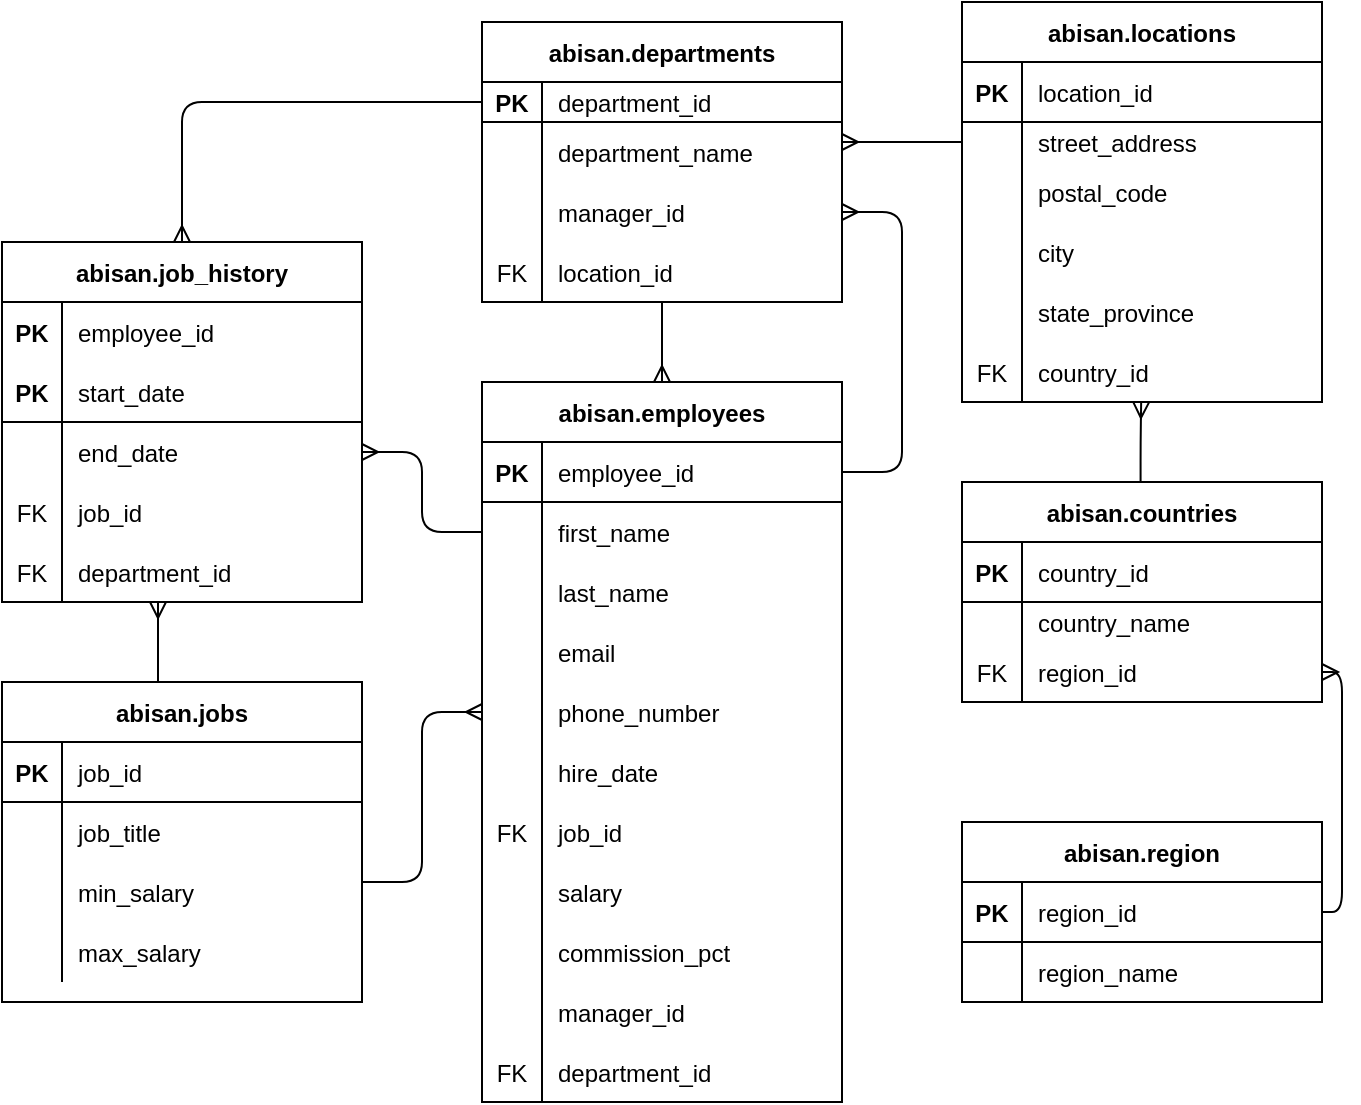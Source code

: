 <mxfile version="13.10.4" type="github">
  <diagram id="i6ycT5udkQKruZCcal8v" name="Page-1">
    <mxGraphModel dx="1409" dy="733" grid="1" gridSize="10" guides="1" tooltips="1" connect="1" arrows="1" fold="1" page="1" pageScale="1" pageWidth="850" pageHeight="1100" math="0" shadow="0">
      <root>
        <mxCell id="0" />
        <mxCell id="1" parent="0" />
        <mxCell id="qALc0oXiPU9BdHfqzSbK-43" value="abisan.region" style="shape=table;startSize=30;container=1;collapsible=1;childLayout=tableLayout;fixedRows=1;rowLines=0;fontStyle=1;align=center;resizeLast=1;" parent="1" vertex="1">
          <mxGeometry x="520" y="450" width="180" height="90" as="geometry" />
        </mxCell>
        <mxCell id="qALc0oXiPU9BdHfqzSbK-44" value="" style="shape=partialRectangle;collapsible=0;dropTarget=0;pointerEvents=0;fillColor=none;top=0;left=0;bottom=1;right=0;points=[[0,0.5],[1,0.5]];portConstraint=eastwest;" parent="qALc0oXiPU9BdHfqzSbK-43" vertex="1">
          <mxGeometry y="30" width="180" height="30" as="geometry" />
        </mxCell>
        <mxCell id="qALc0oXiPU9BdHfqzSbK-45" value="PK" style="shape=partialRectangle;connectable=0;fillColor=none;top=0;left=0;bottom=0;right=0;fontStyle=1;overflow=hidden;" parent="qALc0oXiPU9BdHfqzSbK-44" vertex="1">
          <mxGeometry width="30.0" height="30" as="geometry" />
        </mxCell>
        <mxCell id="qALc0oXiPU9BdHfqzSbK-46" value="region_id" style="shape=partialRectangle;connectable=0;fillColor=none;top=0;left=0;bottom=0;right=0;align=left;spacingLeft=6;fontStyle=0;overflow=hidden;" parent="qALc0oXiPU9BdHfqzSbK-44" vertex="1">
          <mxGeometry x="30.0" width="150.0" height="30" as="geometry" />
        </mxCell>
        <mxCell id="qALc0oXiPU9BdHfqzSbK-47" value="" style="shape=partialRectangle;collapsible=0;dropTarget=0;pointerEvents=0;fillColor=none;top=0;left=0;bottom=0;right=0;points=[[0,0.5],[1,0.5]];portConstraint=eastwest;" parent="qALc0oXiPU9BdHfqzSbK-43" vertex="1">
          <mxGeometry y="60" width="180" height="30" as="geometry" />
        </mxCell>
        <mxCell id="qALc0oXiPU9BdHfqzSbK-48" value="" style="shape=partialRectangle;connectable=0;fillColor=none;top=0;left=0;bottom=0;right=0;editable=1;overflow=hidden;" parent="qALc0oXiPU9BdHfqzSbK-47" vertex="1">
          <mxGeometry width="30.0" height="30" as="geometry" />
        </mxCell>
        <mxCell id="qALc0oXiPU9BdHfqzSbK-49" value="region_name" style="shape=partialRectangle;connectable=0;fillColor=none;top=0;left=0;bottom=0;right=0;align=left;spacingLeft=6;overflow=hidden;" parent="qALc0oXiPU9BdHfqzSbK-47" vertex="1">
          <mxGeometry x="30.0" width="150.0" height="30" as="geometry" />
        </mxCell>
        <mxCell id="qALc0oXiPU9BdHfqzSbK-1" value="abisan.departments" style="shape=table;startSize=30;container=1;collapsible=1;childLayout=tableLayout;fixedRows=1;rowLines=0;fontStyle=1;align=center;resizeLast=1;" parent="1" vertex="1">
          <mxGeometry x="280" y="50" width="180" height="140" as="geometry" />
        </mxCell>
        <mxCell id="qALc0oXiPU9BdHfqzSbK-2" value="" style="shape=partialRectangle;collapsible=0;dropTarget=0;pointerEvents=0;fillColor=none;top=0;left=0;bottom=1;right=0;points=[[0,0.5],[1,0.5]];portConstraint=eastwest;" parent="qALc0oXiPU9BdHfqzSbK-1" vertex="1">
          <mxGeometry y="30" width="180" height="20" as="geometry" />
        </mxCell>
        <mxCell id="qALc0oXiPU9BdHfqzSbK-3" value="PK" style="shape=partialRectangle;connectable=0;fillColor=none;top=0;left=0;bottom=0;right=0;fontStyle=1;overflow=hidden;" parent="qALc0oXiPU9BdHfqzSbK-2" vertex="1">
          <mxGeometry width="30" height="20" as="geometry" />
        </mxCell>
        <mxCell id="qALc0oXiPU9BdHfqzSbK-4" value="department_id" style="shape=partialRectangle;connectable=0;fillColor=none;top=0;left=0;bottom=0;right=0;align=left;spacingLeft=6;fontStyle=0;overflow=hidden;" parent="qALc0oXiPU9BdHfqzSbK-2" vertex="1">
          <mxGeometry x="30" width="150" height="20" as="geometry" />
        </mxCell>
        <mxCell id="qALc0oXiPU9BdHfqzSbK-5" value="" style="shape=partialRectangle;collapsible=0;dropTarget=0;pointerEvents=0;fillColor=none;top=0;left=0;bottom=0;right=0;points=[[0,0.5],[1,0.5]];portConstraint=eastwest;" parent="qALc0oXiPU9BdHfqzSbK-1" vertex="1">
          <mxGeometry y="50" width="180" height="30" as="geometry" />
        </mxCell>
        <mxCell id="qALc0oXiPU9BdHfqzSbK-6" value="" style="shape=partialRectangle;connectable=0;fillColor=none;top=0;left=0;bottom=0;right=0;editable=1;overflow=hidden;" parent="qALc0oXiPU9BdHfqzSbK-5" vertex="1">
          <mxGeometry width="30" height="30" as="geometry" />
        </mxCell>
        <mxCell id="qALc0oXiPU9BdHfqzSbK-7" value="department_name" style="shape=partialRectangle;connectable=0;fillColor=none;top=0;left=0;bottom=0;right=0;align=left;spacingLeft=6;overflow=hidden;" parent="qALc0oXiPU9BdHfqzSbK-5" vertex="1">
          <mxGeometry x="30" width="150" height="30" as="geometry" />
        </mxCell>
        <mxCell id="qALc0oXiPU9BdHfqzSbK-8" value="" style="shape=partialRectangle;collapsible=0;dropTarget=0;pointerEvents=0;fillColor=none;top=0;left=0;bottom=0;right=0;points=[[0,0.5],[1,0.5]];portConstraint=eastwest;" parent="qALc0oXiPU9BdHfqzSbK-1" vertex="1">
          <mxGeometry y="80" width="180" height="30" as="geometry" />
        </mxCell>
        <mxCell id="qALc0oXiPU9BdHfqzSbK-9" value="" style="shape=partialRectangle;connectable=0;fillColor=none;top=0;left=0;bottom=0;right=0;editable=1;overflow=hidden;" parent="qALc0oXiPU9BdHfqzSbK-8" vertex="1">
          <mxGeometry width="30" height="30" as="geometry" />
        </mxCell>
        <mxCell id="qALc0oXiPU9BdHfqzSbK-10" value="manager_id" style="shape=partialRectangle;connectable=0;fillColor=none;top=0;left=0;bottom=0;right=0;align=left;spacingLeft=6;overflow=hidden;" parent="qALc0oXiPU9BdHfqzSbK-8" vertex="1">
          <mxGeometry x="30" width="150" height="30" as="geometry" />
        </mxCell>
        <mxCell id="qALc0oXiPU9BdHfqzSbK-11" value="" style="shape=partialRectangle;collapsible=0;dropTarget=0;pointerEvents=0;fillColor=none;top=0;left=0;bottom=0;right=0;points=[[0,0.5],[1,0.5]];portConstraint=eastwest;" parent="qALc0oXiPU9BdHfqzSbK-1" vertex="1">
          <mxGeometry y="110" width="180" height="30" as="geometry" />
        </mxCell>
        <mxCell id="qALc0oXiPU9BdHfqzSbK-12" value="FK" style="shape=partialRectangle;connectable=0;fillColor=none;top=0;left=0;bottom=0;right=0;editable=1;overflow=hidden;" parent="qALc0oXiPU9BdHfqzSbK-11" vertex="1">
          <mxGeometry width="30" height="30" as="geometry" />
        </mxCell>
        <mxCell id="qALc0oXiPU9BdHfqzSbK-13" value="location_id" style="shape=partialRectangle;connectable=0;fillColor=none;top=0;left=0;bottom=0;right=0;align=left;spacingLeft=6;overflow=hidden;" parent="qALc0oXiPU9BdHfqzSbK-11" vertex="1">
          <mxGeometry x="30" width="150" height="30" as="geometry" />
        </mxCell>
        <mxCell id="qALc0oXiPU9BdHfqzSbK-14" value="abisan.locations" style="shape=table;startSize=30;container=1;collapsible=1;childLayout=tableLayout;fixedRows=1;rowLines=0;fontStyle=1;align=center;resizeLast=1;" parent="1" vertex="1">
          <mxGeometry x="520" y="40" width="180" height="200" as="geometry" />
        </mxCell>
        <mxCell id="qALc0oXiPU9BdHfqzSbK-15" value="" style="shape=partialRectangle;collapsible=0;dropTarget=0;pointerEvents=0;fillColor=none;top=0;left=0;bottom=1;right=0;points=[[0,0.5],[1,0.5]];portConstraint=eastwest;" parent="qALc0oXiPU9BdHfqzSbK-14" vertex="1">
          <mxGeometry y="30" width="180" height="30" as="geometry" />
        </mxCell>
        <mxCell id="qALc0oXiPU9BdHfqzSbK-16" value="PK" style="shape=partialRectangle;connectable=0;fillColor=none;top=0;left=0;bottom=0;right=0;fontStyle=1;overflow=hidden;" parent="qALc0oXiPU9BdHfqzSbK-15" vertex="1">
          <mxGeometry width="30" height="30" as="geometry" />
        </mxCell>
        <mxCell id="qALc0oXiPU9BdHfqzSbK-17" value="location_id" style="shape=partialRectangle;connectable=0;fillColor=none;top=0;left=0;bottom=0;right=0;align=left;spacingLeft=6;fontStyle=0;overflow=hidden;" parent="qALc0oXiPU9BdHfqzSbK-15" vertex="1">
          <mxGeometry x="30" width="150" height="30" as="geometry" />
        </mxCell>
        <mxCell id="qALc0oXiPU9BdHfqzSbK-18" value="" style="shape=partialRectangle;collapsible=0;dropTarget=0;pointerEvents=0;fillColor=none;top=0;left=0;bottom=0;right=0;points=[[0,0.5],[1,0.5]];portConstraint=eastwest;" parent="qALc0oXiPU9BdHfqzSbK-14" vertex="1">
          <mxGeometry y="60" width="180" height="20" as="geometry" />
        </mxCell>
        <mxCell id="qALc0oXiPU9BdHfqzSbK-19" value="" style="shape=partialRectangle;connectable=0;fillColor=none;top=0;left=0;bottom=0;right=0;editable=1;overflow=hidden;" parent="qALc0oXiPU9BdHfqzSbK-18" vertex="1">
          <mxGeometry width="30" height="20" as="geometry" />
        </mxCell>
        <mxCell id="qALc0oXiPU9BdHfqzSbK-20" value="street_address" style="shape=partialRectangle;connectable=0;fillColor=none;top=0;left=0;bottom=0;right=0;align=left;spacingLeft=6;overflow=hidden;" parent="qALc0oXiPU9BdHfqzSbK-18" vertex="1">
          <mxGeometry x="30" width="150" height="20" as="geometry" />
        </mxCell>
        <mxCell id="qALc0oXiPU9BdHfqzSbK-21" value="" style="shape=partialRectangle;collapsible=0;dropTarget=0;pointerEvents=0;fillColor=none;top=0;left=0;bottom=0;right=0;points=[[0,0.5],[1,0.5]];portConstraint=eastwest;" parent="qALc0oXiPU9BdHfqzSbK-14" vertex="1">
          <mxGeometry y="80" width="180" height="30" as="geometry" />
        </mxCell>
        <mxCell id="qALc0oXiPU9BdHfqzSbK-22" value="" style="shape=partialRectangle;connectable=0;fillColor=none;top=0;left=0;bottom=0;right=0;editable=1;overflow=hidden;" parent="qALc0oXiPU9BdHfqzSbK-21" vertex="1">
          <mxGeometry width="30" height="30" as="geometry" />
        </mxCell>
        <mxCell id="qALc0oXiPU9BdHfqzSbK-23" value="postal_code" style="shape=partialRectangle;connectable=0;fillColor=none;top=0;left=0;bottom=0;right=0;align=left;spacingLeft=6;overflow=hidden;" parent="qALc0oXiPU9BdHfqzSbK-21" vertex="1">
          <mxGeometry x="30" width="150" height="30" as="geometry" />
        </mxCell>
        <mxCell id="qALc0oXiPU9BdHfqzSbK-24" value="" style="shape=partialRectangle;collapsible=0;dropTarget=0;pointerEvents=0;fillColor=none;top=0;left=0;bottom=0;right=0;points=[[0,0.5],[1,0.5]];portConstraint=eastwest;" parent="qALc0oXiPU9BdHfqzSbK-14" vertex="1">
          <mxGeometry y="110" width="180" height="30" as="geometry" />
        </mxCell>
        <mxCell id="qALc0oXiPU9BdHfqzSbK-25" value="" style="shape=partialRectangle;connectable=0;fillColor=none;top=0;left=0;bottom=0;right=0;editable=1;overflow=hidden;" parent="qALc0oXiPU9BdHfqzSbK-24" vertex="1">
          <mxGeometry width="30" height="30" as="geometry" />
        </mxCell>
        <mxCell id="qALc0oXiPU9BdHfqzSbK-26" value="city" style="shape=partialRectangle;connectable=0;fillColor=none;top=0;left=0;bottom=0;right=0;align=left;spacingLeft=6;overflow=hidden;" parent="qALc0oXiPU9BdHfqzSbK-24" vertex="1">
          <mxGeometry x="30" width="150" height="30" as="geometry" />
        </mxCell>
        <mxCell id="qALc0oXiPU9BdHfqzSbK-136" value="" style="shape=partialRectangle;collapsible=0;dropTarget=0;pointerEvents=0;fillColor=none;top=0;left=0;bottom=0;right=0;points=[[0,0.5],[1,0.5]];portConstraint=eastwest;" parent="qALc0oXiPU9BdHfqzSbK-14" vertex="1">
          <mxGeometry y="140" width="180" height="30" as="geometry" />
        </mxCell>
        <mxCell id="qALc0oXiPU9BdHfqzSbK-137" value="" style="shape=partialRectangle;connectable=0;fillColor=none;top=0;left=0;bottom=0;right=0;editable=1;overflow=hidden;" parent="qALc0oXiPU9BdHfqzSbK-136" vertex="1">
          <mxGeometry width="30" height="30" as="geometry" />
        </mxCell>
        <mxCell id="qALc0oXiPU9BdHfqzSbK-138" value="state_province" style="shape=partialRectangle;connectable=0;fillColor=none;top=0;left=0;bottom=0;right=0;align=left;spacingLeft=6;overflow=hidden;" parent="qALc0oXiPU9BdHfqzSbK-136" vertex="1">
          <mxGeometry x="30" width="150" height="30" as="geometry" />
        </mxCell>
        <mxCell id="qALc0oXiPU9BdHfqzSbK-139" value="" style="shape=partialRectangle;collapsible=0;dropTarget=0;pointerEvents=0;fillColor=none;top=0;left=0;bottom=0;right=0;points=[[0,0.5],[1,0.5]];portConstraint=eastwest;" parent="qALc0oXiPU9BdHfqzSbK-14" vertex="1">
          <mxGeometry y="170" width="180" height="30" as="geometry" />
        </mxCell>
        <mxCell id="qALc0oXiPU9BdHfqzSbK-140" value="FK" style="shape=partialRectangle;connectable=0;fillColor=none;top=0;left=0;bottom=0;right=0;editable=1;overflow=hidden;" parent="qALc0oXiPU9BdHfqzSbK-139" vertex="1">
          <mxGeometry width="30" height="30" as="geometry" />
        </mxCell>
        <mxCell id="qALc0oXiPU9BdHfqzSbK-141" value="country_id" style="shape=partialRectangle;connectable=0;fillColor=none;top=0;left=0;bottom=0;right=0;align=left;spacingLeft=6;overflow=hidden;" parent="qALc0oXiPU9BdHfqzSbK-139" vertex="1">
          <mxGeometry x="30" width="150" height="30" as="geometry" />
        </mxCell>
        <mxCell id="qALc0oXiPU9BdHfqzSbK-29" value="abisan.countries" style="shape=table;startSize=30;container=1;collapsible=1;childLayout=tableLayout;fixedRows=1;rowLines=0;fontStyle=1;align=center;resizeLast=1;" parent="1" vertex="1">
          <mxGeometry x="520" y="280" width="180" height="110" as="geometry" />
        </mxCell>
        <mxCell id="qALc0oXiPU9BdHfqzSbK-30" value="" style="shape=partialRectangle;collapsible=0;dropTarget=0;pointerEvents=0;fillColor=none;top=0;left=0;bottom=1;right=0;points=[[0,0.5],[1,0.5]];portConstraint=eastwest;" parent="qALc0oXiPU9BdHfqzSbK-29" vertex="1">
          <mxGeometry y="30" width="180" height="30" as="geometry" />
        </mxCell>
        <mxCell id="qALc0oXiPU9BdHfqzSbK-31" value="PK" style="shape=partialRectangle;connectable=0;fillColor=none;top=0;left=0;bottom=0;right=0;fontStyle=1;overflow=hidden;" parent="qALc0oXiPU9BdHfqzSbK-30" vertex="1">
          <mxGeometry width="30" height="30" as="geometry" />
        </mxCell>
        <mxCell id="qALc0oXiPU9BdHfqzSbK-32" value="country_id" style="shape=partialRectangle;connectable=0;fillColor=none;top=0;left=0;bottom=0;right=0;align=left;spacingLeft=6;fontStyle=0;overflow=hidden;" parent="qALc0oXiPU9BdHfqzSbK-30" vertex="1">
          <mxGeometry x="30" width="150" height="30" as="geometry" />
        </mxCell>
        <mxCell id="qALc0oXiPU9BdHfqzSbK-33" value="" style="shape=partialRectangle;collapsible=0;dropTarget=0;pointerEvents=0;fillColor=none;top=0;left=0;bottom=0;right=0;points=[[0,0.5],[1,0.5]];portConstraint=eastwest;" parent="qALc0oXiPU9BdHfqzSbK-29" vertex="1">
          <mxGeometry y="60" width="180" height="20" as="geometry" />
        </mxCell>
        <mxCell id="qALc0oXiPU9BdHfqzSbK-34" value="" style="shape=partialRectangle;connectable=0;fillColor=none;top=0;left=0;bottom=0;right=0;editable=1;overflow=hidden;" parent="qALc0oXiPU9BdHfqzSbK-33" vertex="1">
          <mxGeometry width="30" height="20" as="geometry" />
        </mxCell>
        <mxCell id="qALc0oXiPU9BdHfqzSbK-35" value="country_name" style="shape=partialRectangle;connectable=0;fillColor=none;top=0;left=0;bottom=0;right=0;align=left;spacingLeft=6;overflow=hidden;" parent="qALc0oXiPU9BdHfqzSbK-33" vertex="1">
          <mxGeometry x="30" width="150" height="20" as="geometry" />
        </mxCell>
        <mxCell id="qALc0oXiPU9BdHfqzSbK-36" value="" style="shape=partialRectangle;collapsible=0;dropTarget=0;pointerEvents=0;fillColor=none;top=0;left=0;bottom=0;right=0;points=[[0,0.5],[1,0.5]];portConstraint=eastwest;" parent="qALc0oXiPU9BdHfqzSbK-29" vertex="1">
          <mxGeometry y="80" width="180" height="30" as="geometry" />
        </mxCell>
        <mxCell id="qALc0oXiPU9BdHfqzSbK-37" value="FK" style="shape=partialRectangle;connectable=0;fillColor=none;top=0;left=0;bottom=0;right=0;editable=1;overflow=hidden;" parent="qALc0oXiPU9BdHfqzSbK-36" vertex="1">
          <mxGeometry width="30" height="30" as="geometry" />
        </mxCell>
        <mxCell id="qALc0oXiPU9BdHfqzSbK-38" value="region_id" style="shape=partialRectangle;connectable=0;fillColor=none;top=0;left=0;bottom=0;right=0;align=left;spacingLeft=6;overflow=hidden;" parent="qALc0oXiPU9BdHfqzSbK-36" vertex="1">
          <mxGeometry x="30" width="150" height="30" as="geometry" />
        </mxCell>
        <mxCell id="qALc0oXiPU9BdHfqzSbK-56" value="abisan.job_history" style="shape=table;startSize=30;container=1;collapsible=1;childLayout=tableLayout;fixedRows=1;rowLines=0;fontStyle=1;align=center;resizeLast=1;" parent="1" vertex="1">
          <mxGeometry x="40" y="160" width="180" height="180" as="geometry" />
        </mxCell>
        <mxCell id="qALc0oXiPU9BdHfqzSbK-57" value="" style="shape=partialRectangle;collapsible=0;dropTarget=0;pointerEvents=0;fillColor=none;top=0;left=0;bottom=1;right=0;points=[[0,0.5],[1,0.5]];portConstraint=eastwest;strokeColor=none;" parent="qALc0oXiPU9BdHfqzSbK-56" vertex="1">
          <mxGeometry y="30" width="180" height="30" as="geometry" />
        </mxCell>
        <mxCell id="qALc0oXiPU9BdHfqzSbK-58" value="PK" style="shape=partialRectangle;connectable=0;fillColor=none;top=0;left=0;bottom=0;right=0;fontStyle=1;overflow=hidden;" parent="qALc0oXiPU9BdHfqzSbK-57" vertex="1">
          <mxGeometry width="30" height="30" as="geometry" />
        </mxCell>
        <mxCell id="qALc0oXiPU9BdHfqzSbK-59" value="employee_id" style="shape=partialRectangle;connectable=0;fillColor=none;top=0;left=0;bottom=0;right=0;align=left;spacingLeft=6;fontStyle=0;overflow=hidden;" parent="qALc0oXiPU9BdHfqzSbK-57" vertex="1">
          <mxGeometry x="30" width="150" height="30" as="geometry" />
        </mxCell>
        <mxCell id="v1yzPaixsL-4wLIipTNQ-8" value="" style="shape=partialRectangle;collapsible=0;dropTarget=0;pointerEvents=0;fillColor=none;top=0;left=0;bottom=1;right=0;points=[[0,0.5],[1,0.5]];portConstraint=eastwest;" vertex="1" parent="qALc0oXiPU9BdHfqzSbK-56">
          <mxGeometry y="60" width="180" height="30" as="geometry" />
        </mxCell>
        <mxCell id="v1yzPaixsL-4wLIipTNQ-9" value="PK" style="shape=partialRectangle;connectable=0;fillColor=none;top=0;left=0;bottom=0;right=0;fontStyle=1;overflow=hidden;" vertex="1" parent="v1yzPaixsL-4wLIipTNQ-8">
          <mxGeometry width="30" height="30" as="geometry" />
        </mxCell>
        <mxCell id="v1yzPaixsL-4wLIipTNQ-10" value="start_date" style="shape=partialRectangle;connectable=0;fillColor=none;top=0;left=0;bottom=0;right=0;align=left;spacingLeft=6;fontStyle=0;overflow=hidden;" vertex="1" parent="v1yzPaixsL-4wLIipTNQ-8">
          <mxGeometry x="30" width="150" height="30" as="geometry" />
        </mxCell>
        <mxCell id="qALc0oXiPU9BdHfqzSbK-63" value="" style="shape=partialRectangle;collapsible=0;dropTarget=0;pointerEvents=0;fillColor=none;top=0;left=0;bottom=0;right=0;points=[[0,0.5],[1,0.5]];portConstraint=eastwest;" parent="qALc0oXiPU9BdHfqzSbK-56" vertex="1">
          <mxGeometry y="90" width="180" height="30" as="geometry" />
        </mxCell>
        <mxCell id="qALc0oXiPU9BdHfqzSbK-64" value="" style="shape=partialRectangle;connectable=0;fillColor=none;top=0;left=0;bottom=0;right=0;editable=1;overflow=hidden;" parent="qALc0oXiPU9BdHfqzSbK-63" vertex="1">
          <mxGeometry width="30" height="30" as="geometry" />
        </mxCell>
        <mxCell id="qALc0oXiPU9BdHfqzSbK-65" value="end_date" style="shape=partialRectangle;connectable=0;fillColor=none;top=0;left=0;bottom=0;right=0;align=left;spacingLeft=6;overflow=hidden;" parent="qALc0oXiPU9BdHfqzSbK-63" vertex="1">
          <mxGeometry x="30" width="150" height="30" as="geometry" />
        </mxCell>
        <mxCell id="qALc0oXiPU9BdHfqzSbK-66" value="" style="shape=partialRectangle;collapsible=0;dropTarget=0;pointerEvents=0;fillColor=none;top=0;left=0;bottom=0;right=0;points=[[0,0.5],[1,0.5]];portConstraint=eastwest;" parent="qALc0oXiPU9BdHfqzSbK-56" vertex="1">
          <mxGeometry y="120" width="180" height="30" as="geometry" />
        </mxCell>
        <mxCell id="qALc0oXiPU9BdHfqzSbK-67" value="FK" style="shape=partialRectangle;connectable=0;fillColor=none;top=0;left=0;bottom=0;right=0;editable=1;overflow=hidden;" parent="qALc0oXiPU9BdHfqzSbK-66" vertex="1">
          <mxGeometry width="30" height="30" as="geometry" />
        </mxCell>
        <mxCell id="qALc0oXiPU9BdHfqzSbK-68" value="job_id" style="shape=partialRectangle;connectable=0;fillColor=none;top=0;left=0;bottom=0;right=0;align=left;spacingLeft=6;overflow=hidden;" parent="qALc0oXiPU9BdHfqzSbK-66" vertex="1">
          <mxGeometry x="30" width="150" height="30" as="geometry" />
        </mxCell>
        <mxCell id="qALc0oXiPU9BdHfqzSbK-133" value="" style="shape=partialRectangle;collapsible=0;dropTarget=0;pointerEvents=0;fillColor=none;top=0;left=0;bottom=0;right=0;points=[[0,0.5],[1,0.5]];portConstraint=eastwest;" parent="qALc0oXiPU9BdHfqzSbK-56" vertex="1">
          <mxGeometry y="150" width="180" height="30" as="geometry" />
        </mxCell>
        <mxCell id="qALc0oXiPU9BdHfqzSbK-134" value="FK" style="shape=partialRectangle;connectable=0;fillColor=none;top=0;left=0;bottom=0;right=0;editable=1;overflow=hidden;" parent="qALc0oXiPU9BdHfqzSbK-133" vertex="1">
          <mxGeometry width="30" height="30" as="geometry" />
        </mxCell>
        <mxCell id="qALc0oXiPU9BdHfqzSbK-135" value="department_id" style="shape=partialRectangle;connectable=0;fillColor=none;top=0;left=0;bottom=0;right=0;align=left;spacingLeft=6;overflow=hidden;" parent="qALc0oXiPU9BdHfqzSbK-133" vertex="1">
          <mxGeometry x="30" width="150" height="30" as="geometry" />
        </mxCell>
        <mxCell id="qALc0oXiPU9BdHfqzSbK-69" value="abisan.jobs" style="shape=table;startSize=30;container=1;collapsible=1;childLayout=tableLayout;fixedRows=1;rowLines=0;fontStyle=1;align=center;resizeLast=1;" parent="1" vertex="1">
          <mxGeometry x="40" y="380" width="180" height="160" as="geometry" />
        </mxCell>
        <mxCell id="qALc0oXiPU9BdHfqzSbK-70" value="" style="shape=partialRectangle;collapsible=0;dropTarget=0;pointerEvents=0;fillColor=none;top=0;left=0;bottom=1;right=0;points=[[0,0.5],[1,0.5]];portConstraint=eastwest;" parent="qALc0oXiPU9BdHfqzSbK-69" vertex="1">
          <mxGeometry y="30" width="180" height="30" as="geometry" />
        </mxCell>
        <mxCell id="qALc0oXiPU9BdHfqzSbK-71" value="PK" style="shape=partialRectangle;connectable=0;fillColor=none;top=0;left=0;bottom=0;right=0;fontStyle=1;overflow=hidden;" parent="qALc0oXiPU9BdHfqzSbK-70" vertex="1">
          <mxGeometry width="30" height="30" as="geometry" />
        </mxCell>
        <mxCell id="qALc0oXiPU9BdHfqzSbK-72" value="job_id" style="shape=partialRectangle;connectable=0;fillColor=none;top=0;left=0;bottom=0;right=0;align=left;spacingLeft=6;fontStyle=0;overflow=hidden;" parent="qALc0oXiPU9BdHfqzSbK-70" vertex="1">
          <mxGeometry x="30" width="150" height="30" as="geometry" />
        </mxCell>
        <mxCell id="qALc0oXiPU9BdHfqzSbK-73" value="" style="shape=partialRectangle;collapsible=0;dropTarget=0;pointerEvents=0;fillColor=none;top=0;left=0;bottom=0;right=0;points=[[0,0.5],[1,0.5]];portConstraint=eastwest;" parent="qALc0oXiPU9BdHfqzSbK-69" vertex="1">
          <mxGeometry y="60" width="180" height="30" as="geometry" />
        </mxCell>
        <mxCell id="qALc0oXiPU9BdHfqzSbK-74" value="" style="shape=partialRectangle;connectable=0;fillColor=none;top=0;left=0;bottom=0;right=0;editable=1;overflow=hidden;" parent="qALc0oXiPU9BdHfqzSbK-73" vertex="1">
          <mxGeometry width="30" height="30" as="geometry" />
        </mxCell>
        <mxCell id="qALc0oXiPU9BdHfqzSbK-75" value="job_title" style="shape=partialRectangle;connectable=0;fillColor=none;top=0;left=0;bottom=0;right=0;align=left;spacingLeft=6;overflow=hidden;" parent="qALc0oXiPU9BdHfqzSbK-73" vertex="1">
          <mxGeometry x="30" width="150" height="30" as="geometry" />
        </mxCell>
        <mxCell id="qALc0oXiPU9BdHfqzSbK-76" value="" style="shape=partialRectangle;collapsible=0;dropTarget=0;pointerEvents=0;fillColor=none;top=0;left=0;bottom=0;right=0;points=[[0,0.5],[1,0.5]];portConstraint=eastwest;" parent="qALc0oXiPU9BdHfqzSbK-69" vertex="1">
          <mxGeometry y="90" width="180" height="30" as="geometry" />
        </mxCell>
        <mxCell id="qALc0oXiPU9BdHfqzSbK-77" value="" style="shape=partialRectangle;connectable=0;fillColor=none;top=0;left=0;bottom=0;right=0;editable=1;overflow=hidden;" parent="qALc0oXiPU9BdHfqzSbK-76" vertex="1">
          <mxGeometry width="30" height="30" as="geometry" />
        </mxCell>
        <mxCell id="qALc0oXiPU9BdHfqzSbK-78" value="min_salary" style="shape=partialRectangle;connectable=0;fillColor=none;top=0;left=0;bottom=0;right=0;align=left;spacingLeft=6;overflow=hidden;" parent="qALc0oXiPU9BdHfqzSbK-76" vertex="1">
          <mxGeometry x="30" width="150" height="30" as="geometry" />
        </mxCell>
        <mxCell id="qALc0oXiPU9BdHfqzSbK-79" value="" style="shape=partialRectangle;collapsible=0;dropTarget=0;pointerEvents=0;fillColor=none;top=0;left=0;bottom=0;right=0;points=[[0,0.5],[1,0.5]];portConstraint=eastwest;" parent="qALc0oXiPU9BdHfqzSbK-69" vertex="1">
          <mxGeometry y="120" width="180" height="30" as="geometry" />
        </mxCell>
        <mxCell id="qALc0oXiPU9BdHfqzSbK-80" value="" style="shape=partialRectangle;connectable=0;fillColor=none;top=0;left=0;bottom=0;right=0;editable=1;overflow=hidden;" parent="qALc0oXiPU9BdHfqzSbK-79" vertex="1">
          <mxGeometry width="30" height="30" as="geometry" />
        </mxCell>
        <mxCell id="qALc0oXiPU9BdHfqzSbK-81" value="max_salary" style="shape=partialRectangle;connectable=0;fillColor=none;top=0;left=0;bottom=0;right=0;align=left;spacingLeft=6;overflow=hidden;" parent="qALc0oXiPU9BdHfqzSbK-79" vertex="1">
          <mxGeometry x="30" width="150" height="30" as="geometry" />
        </mxCell>
        <mxCell id="qALc0oXiPU9BdHfqzSbK-83" value="abisan.employees" style="shape=table;startSize=30;container=1;collapsible=1;childLayout=tableLayout;fixedRows=1;rowLines=0;fontStyle=1;align=center;resizeLast=1;" parent="1" vertex="1">
          <mxGeometry x="280" y="230" width="180" height="360" as="geometry" />
        </mxCell>
        <mxCell id="qALc0oXiPU9BdHfqzSbK-84" value="" style="shape=partialRectangle;collapsible=0;dropTarget=0;pointerEvents=0;fillColor=none;top=0;left=0;bottom=1;right=0;points=[[0,0.5],[1,0.5]];portConstraint=eastwest;" parent="qALc0oXiPU9BdHfqzSbK-83" vertex="1">
          <mxGeometry y="30" width="180" height="30" as="geometry" />
        </mxCell>
        <mxCell id="qALc0oXiPU9BdHfqzSbK-85" value="PK" style="shape=partialRectangle;connectable=0;fillColor=none;top=0;left=0;bottom=0;right=0;fontStyle=1;overflow=hidden;" parent="qALc0oXiPU9BdHfqzSbK-84" vertex="1">
          <mxGeometry width="30" height="30" as="geometry" />
        </mxCell>
        <mxCell id="qALc0oXiPU9BdHfqzSbK-86" value="employee_id" style="shape=partialRectangle;connectable=0;fillColor=none;top=0;left=0;bottom=0;right=0;align=left;spacingLeft=6;fontStyle=0;overflow=hidden;" parent="qALc0oXiPU9BdHfqzSbK-84" vertex="1">
          <mxGeometry x="30" width="150" height="30" as="geometry" />
        </mxCell>
        <mxCell id="qALc0oXiPU9BdHfqzSbK-87" value="" style="shape=partialRectangle;collapsible=0;dropTarget=0;pointerEvents=0;fillColor=none;top=0;left=0;bottom=0;right=0;points=[[0,0.5],[1,0.5]];portConstraint=eastwest;" parent="qALc0oXiPU9BdHfqzSbK-83" vertex="1">
          <mxGeometry y="60" width="180" height="30" as="geometry" />
        </mxCell>
        <mxCell id="qALc0oXiPU9BdHfqzSbK-88" value="" style="shape=partialRectangle;connectable=0;fillColor=none;top=0;left=0;bottom=0;right=0;editable=1;overflow=hidden;" parent="qALc0oXiPU9BdHfqzSbK-87" vertex="1">
          <mxGeometry width="30" height="30" as="geometry" />
        </mxCell>
        <mxCell id="qALc0oXiPU9BdHfqzSbK-89" value="first_name" style="shape=partialRectangle;connectable=0;fillColor=none;top=0;left=0;bottom=0;right=0;align=left;spacingLeft=6;overflow=hidden;" parent="qALc0oXiPU9BdHfqzSbK-87" vertex="1">
          <mxGeometry x="30" width="150" height="30" as="geometry" />
        </mxCell>
        <mxCell id="qALc0oXiPU9BdHfqzSbK-90" value="" style="shape=partialRectangle;collapsible=0;dropTarget=0;pointerEvents=0;fillColor=none;top=0;left=0;bottom=0;right=0;points=[[0,0.5],[1,0.5]];portConstraint=eastwest;" parent="qALc0oXiPU9BdHfqzSbK-83" vertex="1">
          <mxGeometry y="90" width="180" height="30" as="geometry" />
        </mxCell>
        <mxCell id="qALc0oXiPU9BdHfqzSbK-91" value="" style="shape=partialRectangle;connectable=0;fillColor=none;top=0;left=0;bottom=0;right=0;editable=1;overflow=hidden;" parent="qALc0oXiPU9BdHfqzSbK-90" vertex="1">
          <mxGeometry width="30" height="30" as="geometry" />
        </mxCell>
        <mxCell id="qALc0oXiPU9BdHfqzSbK-92" value="last_name" style="shape=partialRectangle;connectable=0;fillColor=none;top=0;left=0;bottom=0;right=0;align=left;spacingLeft=6;overflow=hidden;" parent="qALc0oXiPU9BdHfqzSbK-90" vertex="1">
          <mxGeometry x="30" width="150" height="30" as="geometry" />
        </mxCell>
        <mxCell id="qALc0oXiPU9BdHfqzSbK-93" value="" style="shape=partialRectangle;collapsible=0;dropTarget=0;pointerEvents=0;fillColor=none;top=0;left=0;bottom=0;right=0;points=[[0,0.5],[1,0.5]];portConstraint=eastwest;" parent="qALc0oXiPU9BdHfqzSbK-83" vertex="1">
          <mxGeometry y="120" width="180" height="30" as="geometry" />
        </mxCell>
        <mxCell id="qALc0oXiPU9BdHfqzSbK-94" value="" style="shape=partialRectangle;connectable=0;fillColor=none;top=0;left=0;bottom=0;right=0;editable=1;overflow=hidden;" parent="qALc0oXiPU9BdHfqzSbK-93" vertex="1">
          <mxGeometry width="30" height="30" as="geometry" />
        </mxCell>
        <mxCell id="qALc0oXiPU9BdHfqzSbK-95" value="email" style="shape=partialRectangle;connectable=0;fillColor=none;top=0;left=0;bottom=0;right=0;align=left;spacingLeft=6;overflow=hidden;" parent="qALc0oXiPU9BdHfqzSbK-93" vertex="1">
          <mxGeometry x="30" width="150" height="30" as="geometry" />
        </mxCell>
        <mxCell id="qALc0oXiPU9BdHfqzSbK-109" value="" style="shape=partialRectangle;collapsible=0;dropTarget=0;pointerEvents=0;fillColor=none;top=0;left=0;bottom=0;right=0;points=[[0,0.5],[1,0.5]];portConstraint=eastwest;" parent="qALc0oXiPU9BdHfqzSbK-83" vertex="1">
          <mxGeometry y="150" width="180" height="30" as="geometry" />
        </mxCell>
        <mxCell id="qALc0oXiPU9BdHfqzSbK-110" value="" style="shape=partialRectangle;connectable=0;fillColor=none;top=0;left=0;bottom=0;right=0;editable=1;overflow=hidden;" parent="qALc0oXiPU9BdHfqzSbK-109" vertex="1">
          <mxGeometry width="30" height="30" as="geometry" />
        </mxCell>
        <mxCell id="qALc0oXiPU9BdHfqzSbK-111" value="phone_number" style="shape=partialRectangle;connectable=0;fillColor=none;top=0;left=0;bottom=0;right=0;align=left;spacingLeft=6;overflow=hidden;" parent="qALc0oXiPU9BdHfqzSbK-109" vertex="1">
          <mxGeometry x="30" width="150" height="30" as="geometry" />
        </mxCell>
        <mxCell id="qALc0oXiPU9BdHfqzSbK-112" value="" style="shape=partialRectangle;collapsible=0;dropTarget=0;pointerEvents=0;fillColor=none;top=0;left=0;bottom=0;right=0;points=[[0,0.5],[1,0.5]];portConstraint=eastwest;" parent="qALc0oXiPU9BdHfqzSbK-83" vertex="1">
          <mxGeometry y="180" width="180" height="30" as="geometry" />
        </mxCell>
        <mxCell id="qALc0oXiPU9BdHfqzSbK-113" value="" style="shape=partialRectangle;connectable=0;fillColor=none;top=0;left=0;bottom=0;right=0;editable=1;overflow=hidden;" parent="qALc0oXiPU9BdHfqzSbK-112" vertex="1">
          <mxGeometry width="30" height="30" as="geometry" />
        </mxCell>
        <mxCell id="qALc0oXiPU9BdHfqzSbK-114" value="hire_date" style="shape=partialRectangle;connectable=0;fillColor=none;top=0;left=0;bottom=0;right=0;align=left;spacingLeft=6;overflow=hidden;" parent="qALc0oXiPU9BdHfqzSbK-112" vertex="1">
          <mxGeometry x="30" width="150" height="30" as="geometry" />
        </mxCell>
        <mxCell id="qALc0oXiPU9BdHfqzSbK-115" value="" style="shape=partialRectangle;collapsible=0;dropTarget=0;pointerEvents=0;fillColor=none;top=0;left=0;bottom=0;right=0;points=[[0,0.5],[1,0.5]];portConstraint=eastwest;" parent="qALc0oXiPU9BdHfqzSbK-83" vertex="1">
          <mxGeometry y="210" width="180" height="30" as="geometry" />
        </mxCell>
        <mxCell id="qALc0oXiPU9BdHfqzSbK-116" value="FK" style="shape=partialRectangle;connectable=0;fillColor=none;top=0;left=0;bottom=0;right=0;editable=1;overflow=hidden;" parent="qALc0oXiPU9BdHfqzSbK-115" vertex="1">
          <mxGeometry width="30" height="30" as="geometry" />
        </mxCell>
        <mxCell id="qALc0oXiPU9BdHfqzSbK-117" value="job_id" style="shape=partialRectangle;connectable=0;fillColor=none;top=0;left=0;bottom=0;right=0;align=left;spacingLeft=6;overflow=hidden;" parent="qALc0oXiPU9BdHfqzSbK-115" vertex="1">
          <mxGeometry x="30" width="150" height="30" as="geometry" />
        </mxCell>
        <mxCell id="qALc0oXiPU9BdHfqzSbK-118" value="" style="shape=partialRectangle;collapsible=0;dropTarget=0;pointerEvents=0;fillColor=none;top=0;left=0;bottom=0;right=0;points=[[0,0.5],[1,0.5]];portConstraint=eastwest;" parent="qALc0oXiPU9BdHfqzSbK-83" vertex="1">
          <mxGeometry y="240" width="180" height="30" as="geometry" />
        </mxCell>
        <mxCell id="qALc0oXiPU9BdHfqzSbK-119" value="" style="shape=partialRectangle;connectable=0;fillColor=none;top=0;left=0;bottom=0;right=0;editable=1;overflow=hidden;" parent="qALc0oXiPU9BdHfqzSbK-118" vertex="1">
          <mxGeometry width="30" height="30" as="geometry" />
        </mxCell>
        <mxCell id="qALc0oXiPU9BdHfqzSbK-120" value="salary" style="shape=partialRectangle;connectable=0;fillColor=none;top=0;left=0;bottom=0;right=0;align=left;spacingLeft=6;overflow=hidden;" parent="qALc0oXiPU9BdHfqzSbK-118" vertex="1">
          <mxGeometry x="30" width="150" height="30" as="geometry" />
        </mxCell>
        <mxCell id="qALc0oXiPU9BdHfqzSbK-121" value="" style="shape=partialRectangle;collapsible=0;dropTarget=0;pointerEvents=0;fillColor=none;top=0;left=0;bottom=0;right=0;points=[[0,0.5],[1,0.5]];portConstraint=eastwest;" parent="qALc0oXiPU9BdHfqzSbK-83" vertex="1">
          <mxGeometry y="270" width="180" height="30" as="geometry" />
        </mxCell>
        <mxCell id="qALc0oXiPU9BdHfqzSbK-122" value="" style="shape=partialRectangle;connectable=0;fillColor=none;top=0;left=0;bottom=0;right=0;editable=1;overflow=hidden;" parent="qALc0oXiPU9BdHfqzSbK-121" vertex="1">
          <mxGeometry width="30" height="30" as="geometry" />
        </mxCell>
        <mxCell id="qALc0oXiPU9BdHfqzSbK-123" value="commission_pct" style="shape=partialRectangle;connectable=0;fillColor=none;top=0;left=0;bottom=0;right=0;align=left;spacingLeft=6;overflow=hidden;" parent="qALc0oXiPU9BdHfqzSbK-121" vertex="1">
          <mxGeometry x="30" width="150" height="30" as="geometry" />
        </mxCell>
        <mxCell id="qALc0oXiPU9BdHfqzSbK-124" value="" style="shape=partialRectangle;collapsible=0;dropTarget=0;pointerEvents=0;fillColor=none;top=0;left=0;bottom=0;right=0;points=[[0,0.5],[1,0.5]];portConstraint=eastwest;" parent="qALc0oXiPU9BdHfqzSbK-83" vertex="1">
          <mxGeometry y="300" width="180" height="30" as="geometry" />
        </mxCell>
        <mxCell id="qALc0oXiPU9BdHfqzSbK-125" value="" style="shape=partialRectangle;connectable=0;fillColor=none;top=0;left=0;bottom=0;right=0;editable=1;overflow=hidden;" parent="qALc0oXiPU9BdHfqzSbK-124" vertex="1">
          <mxGeometry width="30" height="30" as="geometry" />
        </mxCell>
        <mxCell id="qALc0oXiPU9BdHfqzSbK-126" value="manager_id" style="shape=partialRectangle;connectable=0;fillColor=none;top=0;left=0;bottom=0;right=0;align=left;spacingLeft=6;overflow=hidden;" parent="qALc0oXiPU9BdHfqzSbK-124" vertex="1">
          <mxGeometry x="30" width="150" height="30" as="geometry" />
        </mxCell>
        <mxCell id="qALc0oXiPU9BdHfqzSbK-127" value="" style="shape=partialRectangle;collapsible=0;dropTarget=0;pointerEvents=0;fillColor=none;top=0;left=0;bottom=0;right=0;points=[[0,0.5],[1,0.5]];portConstraint=eastwest;" parent="qALc0oXiPU9BdHfqzSbK-83" vertex="1">
          <mxGeometry y="330" width="180" height="30" as="geometry" />
        </mxCell>
        <mxCell id="qALc0oXiPU9BdHfqzSbK-128" value="FK" style="shape=partialRectangle;connectable=0;fillColor=none;top=0;left=0;bottom=0;right=0;editable=1;overflow=hidden;" parent="qALc0oXiPU9BdHfqzSbK-127" vertex="1">
          <mxGeometry width="30" height="30" as="geometry" />
        </mxCell>
        <mxCell id="qALc0oXiPU9BdHfqzSbK-129" value="department_id" style="shape=partialRectangle;connectable=0;fillColor=none;top=0;left=0;bottom=0;right=0;align=left;spacingLeft=6;overflow=hidden;" parent="qALc0oXiPU9BdHfqzSbK-127" vertex="1">
          <mxGeometry x="30" width="150" height="30" as="geometry" />
        </mxCell>
        <mxCell id="qALc0oXiPU9BdHfqzSbK-143" value="" style="edgeStyle=elbowEdgeStyle;fontSize=12;html=1;endArrow=ERmany;entryX=0;entryY=0.5;entryDx=0;entryDy=0;" parent="1" target="qALc0oXiPU9BdHfqzSbK-109" edge="1">
          <mxGeometry width="100" height="100" relative="1" as="geometry">
            <mxPoint x="220" y="480" as="sourcePoint" />
            <mxPoint x="320" y="380" as="targetPoint" />
          </mxGeometry>
        </mxCell>
        <mxCell id="qALc0oXiPU9BdHfqzSbK-144" value="" style="fontSize=12;html=1;endArrow=ERmany;entryX=1;entryY=0.5;entryDx=0;entryDy=0;exitX=1;exitY=0.5;exitDx=0;exitDy=0;edgeStyle=orthogonalEdgeStyle;" parent="1" source="qALc0oXiPU9BdHfqzSbK-43" target="qALc0oXiPU9BdHfqzSbK-36" edge="1">
          <mxGeometry width="100" height="100" relative="1" as="geometry">
            <mxPoint x="606" y="450" as="sourcePoint" />
            <mxPoint x="606" y="392" as="targetPoint" />
          </mxGeometry>
        </mxCell>
        <mxCell id="qALc0oXiPU9BdHfqzSbK-145" value="" style="fontSize=12;html=1;endArrow=ERmany;" parent="1" edge="1">
          <mxGeometry width="100" height="100" relative="1" as="geometry">
            <mxPoint x="609.29" y="280" as="sourcePoint" />
            <mxPoint x="609.58" y="240" as="targetPoint" />
            <Array as="points">
              <mxPoint x="609.29" y="260" />
            </Array>
          </mxGeometry>
        </mxCell>
        <mxCell id="qALc0oXiPU9BdHfqzSbK-146" value="" style="fontSize=12;html=1;endArrow=ERmany;" parent="1" edge="1">
          <mxGeometry width="100" height="100" relative="1" as="geometry">
            <mxPoint x="520" y="110" as="sourcePoint" />
            <mxPoint x="460" y="110" as="targetPoint" />
          </mxGeometry>
        </mxCell>
        <mxCell id="qALc0oXiPU9BdHfqzSbK-147" value="" style="edgeStyle=orthogonalEdgeStyle;fontSize=12;html=1;endArrow=ERmany;exitX=0;exitY=0.5;exitDx=0;exitDy=0;elbow=vertical;entryX=0.5;entryY=0;entryDx=0;entryDy=0;" parent="1" source="qALc0oXiPU9BdHfqzSbK-2" edge="1" target="qALc0oXiPU9BdHfqzSbK-56">
          <mxGeometry width="100" height="100" relative="1" as="geometry">
            <mxPoint x="110" y="140" as="sourcePoint" />
            <mxPoint x="130" y="156" as="targetPoint" />
          </mxGeometry>
        </mxCell>
        <mxCell id="qALc0oXiPU9BdHfqzSbK-148" value="" style="fontSize=12;html=1;endArrow=ERmany;edgeStyle=elbowEdgeStyle;" parent="1" edge="1">
          <mxGeometry width="100" height="100" relative="1" as="geometry">
            <mxPoint x="280" y="305" as="sourcePoint" />
            <mxPoint x="220" y="265" as="targetPoint" />
          </mxGeometry>
        </mxCell>
        <mxCell id="qALc0oXiPU9BdHfqzSbK-149" value="" style="fontSize=12;html=1;endArrow=ERmany;" parent="1" edge="1">
          <mxGeometry width="100" height="100" relative="1" as="geometry">
            <mxPoint x="118" y="380" as="sourcePoint" />
            <mxPoint x="118" y="340" as="targetPoint" />
            <Array as="points">
              <mxPoint x="118" y="360" />
            </Array>
          </mxGeometry>
        </mxCell>
        <mxCell id="qALc0oXiPU9BdHfqzSbK-150" value="" style="fontSize=12;html=1;endArrow=ERmany;entryX=0.5;entryY=0;entryDx=0;entryDy=0;" parent="1" target="qALc0oXiPU9BdHfqzSbK-83" edge="1">
          <mxGeometry width="100" height="100" relative="1" as="geometry">
            <mxPoint x="370" y="190" as="sourcePoint" />
            <mxPoint x="420" y="150" as="targetPoint" />
          </mxGeometry>
        </mxCell>
        <mxCell id="v1yzPaixsL-4wLIipTNQ-1" value="" style="edgeStyle=entityRelationEdgeStyle;fontSize=12;html=1;endArrow=ERmany;entryX=1;entryY=0.5;entryDx=0;entryDy=0;exitX=1;exitY=0.5;exitDx=0;exitDy=0;" edge="1" parent="1" source="qALc0oXiPU9BdHfqzSbK-84" target="qALc0oXiPU9BdHfqzSbK-8">
          <mxGeometry width="100" height="100" relative="1" as="geometry">
            <mxPoint x="460" y="280" as="sourcePoint" />
            <mxPoint x="500" y="130" as="targetPoint" />
          </mxGeometry>
        </mxCell>
      </root>
    </mxGraphModel>
  </diagram>
</mxfile>
